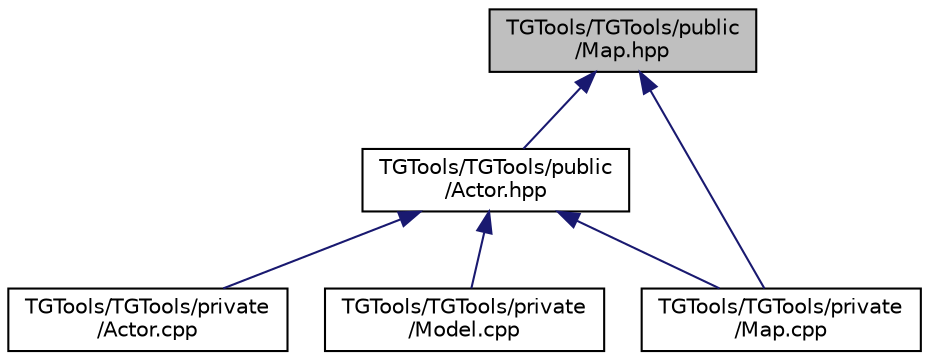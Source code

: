 digraph "TGTools/TGTools/public/Map.hpp"
{
 // LATEX_PDF_SIZE
  edge [fontname="Helvetica",fontsize="10",labelfontname="Helvetica",labelfontsize="10"];
  node [fontname="Helvetica",fontsize="10",shape=record];
  Node1 [label="TGTools/TGTools/public\l/Map.hpp",height=0.2,width=0.4,color="black", fillcolor="grey75", style="filled", fontcolor="black",tooltip=" "];
  Node1 -> Node2 [dir="back",color="midnightblue",fontsize="10",style="solid"];
  Node2 [label="TGTools/TGTools/public\l/Actor.hpp",height=0.2,width=0.4,color="black", fillcolor="white", style="filled",URL="$d2/d39/_actor_8hpp.html",tooltip=" "];
  Node2 -> Node3 [dir="back",color="midnightblue",fontsize="10",style="solid"];
  Node3 [label="TGTools/TGTools/private\l/Actor.cpp",height=0.2,width=0.4,color="black", fillcolor="white", style="filled",URL="$d4/d59/_actor_8cpp.html",tooltip=" "];
  Node2 -> Node4 [dir="back",color="midnightblue",fontsize="10",style="solid"];
  Node4 [label="TGTools/TGTools/private\l/Map.cpp",height=0.2,width=0.4,color="black", fillcolor="white", style="filled",URL="$db/df4/_map_8cpp.html",tooltip=" "];
  Node2 -> Node5 [dir="back",color="midnightblue",fontsize="10",style="solid"];
  Node5 [label="TGTools/TGTools/private\l/Model.cpp",height=0.2,width=0.4,color="black", fillcolor="white", style="filled",URL="$d2/d31/_model_8cpp.html",tooltip=" "];
  Node1 -> Node4 [dir="back",color="midnightblue",fontsize="10",style="solid"];
}
